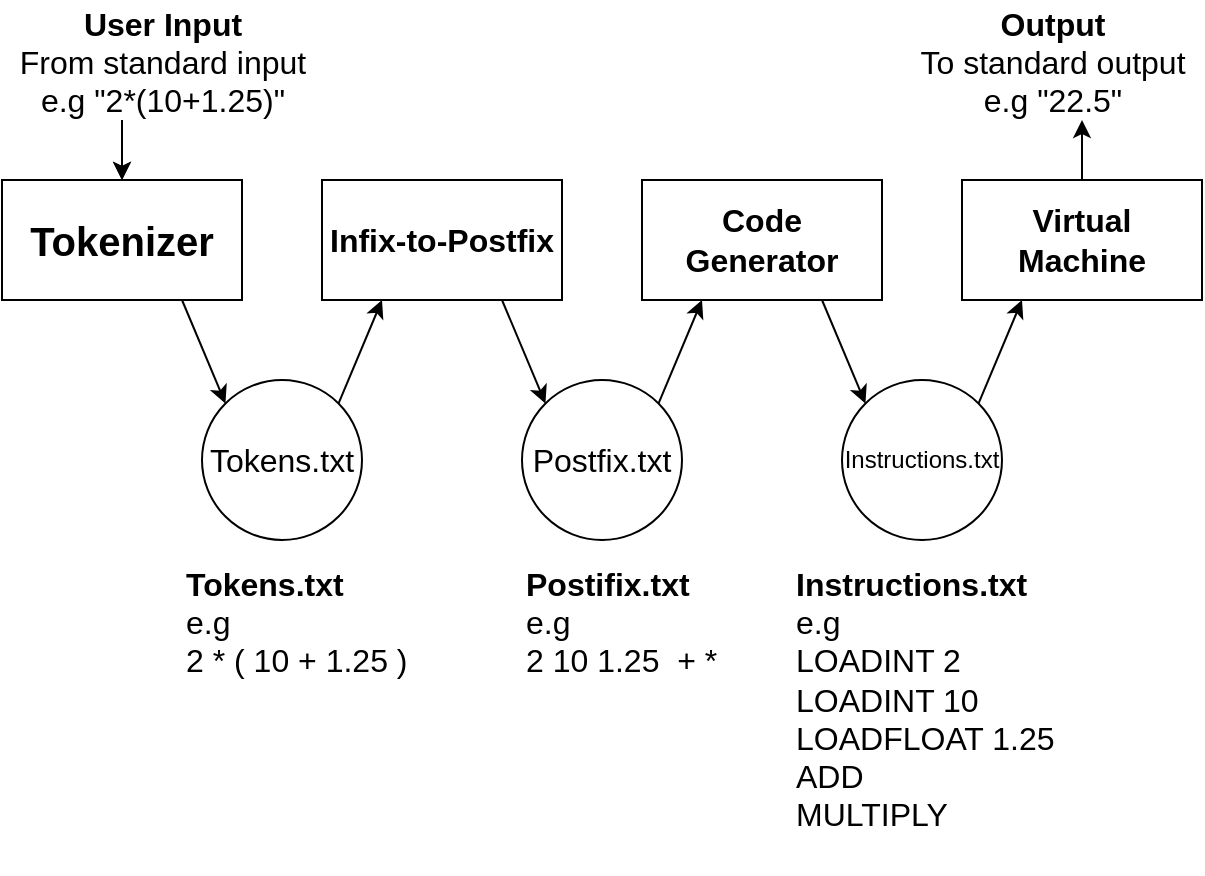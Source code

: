 <mxfile version="12.1.0" type="google" pages="1"><diagram id="Pe5rMQLioV1mu8cUXzJx" name="Page-1"><mxGraphModel dx="2062" dy="1126" grid="1" gridSize="10" guides="1" tooltips="1" connect="1" arrows="1" fold="1" page="1" pageScale="1" pageWidth="850" pageHeight="1100" math="0" shadow="0"><root><mxCell id="0"/><mxCell id="1" parent="0"/><mxCell id="aC5dsLfi64zR32fTI6Q--12" style="edgeStyle=none;rounded=0;orthogonalLoop=1;jettySize=auto;html=1;exitX=0.75;exitY=1;exitDx=0;exitDy=0;entryX=0;entryY=0;entryDx=0;entryDy=0;" edge="1" parent="1" source="aC5dsLfi64zR32fTI6Q--1" target="aC5dsLfi64zR32fTI6Q--5"><mxGeometry relative="1" as="geometry"/></mxCell><mxCell id="aC5dsLfi64zR32fTI6Q--1" value="&lt;b&gt;&lt;font style=&quot;font-size: 20px&quot;&gt;Tokenizer&lt;/font&gt;&lt;/b&gt;" style="rounded=0;whiteSpace=wrap;html=1;" vertex="1" parent="1"><mxGeometry x="120" y="260" width="120" height="60" as="geometry"/></mxCell><mxCell id="aC5dsLfi64zR32fTI6Q--14" style="edgeStyle=none;rounded=0;orthogonalLoop=1;jettySize=auto;html=1;exitX=0.75;exitY=1;exitDx=0;exitDy=0;entryX=0;entryY=0;entryDx=0;entryDy=0;" edge="1" parent="1" source="aC5dsLfi64zR32fTI6Q--2" target="aC5dsLfi64zR32fTI6Q--6"><mxGeometry relative="1" as="geometry"/></mxCell><mxCell id="aC5dsLfi64zR32fTI6Q--2" value="&lt;b&gt;&lt;font style=&quot;font-size: 16px&quot;&gt;Infix-to-Postfix&lt;/font&gt;&lt;/b&gt;" style="rounded=0;whiteSpace=wrap;html=1;" vertex="1" parent="1"><mxGeometry x="280" y="260" width="120" height="60" as="geometry"/></mxCell><mxCell id="aC5dsLfi64zR32fTI6Q--16" style="edgeStyle=none;rounded=0;orthogonalLoop=1;jettySize=auto;html=1;exitX=0.75;exitY=1;exitDx=0;exitDy=0;entryX=0;entryY=0;entryDx=0;entryDy=0;" edge="1" parent="1" source="aC5dsLfi64zR32fTI6Q--3" target="aC5dsLfi64zR32fTI6Q--7"><mxGeometry relative="1" as="geometry"/></mxCell><mxCell id="aC5dsLfi64zR32fTI6Q--3" value="&lt;b&gt;&lt;font style=&quot;font-size: 16px&quot;&gt;Code Generator&lt;/font&gt;&lt;/b&gt;" style="rounded=0;whiteSpace=wrap;html=1;" vertex="1" parent="1"><mxGeometry x="440" y="260" width="120" height="60" as="geometry"/></mxCell><mxCell id="aC5dsLfi64zR32fTI6Q--18" style="edgeStyle=none;rounded=0;orthogonalLoop=1;jettySize=auto;html=1;exitX=0.5;exitY=0;exitDx=0;exitDy=0;" edge="1" parent="1" source="aC5dsLfi64zR32fTI6Q--4"><mxGeometry relative="1" as="geometry"><mxPoint x="660" y="230" as="targetPoint"/></mxGeometry></mxCell><mxCell id="aC5dsLfi64zR32fTI6Q--4" value="&lt;b&gt;&lt;font style=&quot;font-size: 16px&quot;&gt;Virtual&lt;br&gt;Machine&lt;br&gt;&lt;/font&gt;&lt;/b&gt;" style="rounded=0;whiteSpace=wrap;html=1;" vertex="1" parent="1"><mxGeometry x="600" y="260" width="120" height="60" as="geometry"/></mxCell><mxCell id="aC5dsLfi64zR32fTI6Q--13" style="edgeStyle=none;rounded=0;orthogonalLoop=1;jettySize=auto;html=1;exitX=1;exitY=0;exitDx=0;exitDy=0;entryX=0.25;entryY=1;entryDx=0;entryDy=0;" edge="1" parent="1" source="aC5dsLfi64zR32fTI6Q--5" target="aC5dsLfi64zR32fTI6Q--2"><mxGeometry relative="1" as="geometry"/></mxCell><mxCell id="aC5dsLfi64zR32fTI6Q--5" value="&lt;font style=&quot;font-size: 16px&quot;&gt;Tokens.txt&lt;/font&gt;" style="ellipse;whiteSpace=wrap;html=1;aspect=fixed;" vertex="1" parent="1"><mxGeometry x="220" y="360" width="80" height="80" as="geometry"/></mxCell><mxCell id="aC5dsLfi64zR32fTI6Q--15" style="edgeStyle=none;rounded=0;orthogonalLoop=1;jettySize=auto;html=1;exitX=1;exitY=0;exitDx=0;exitDy=0;entryX=0.25;entryY=1;entryDx=0;entryDy=0;" edge="1" parent="1" source="aC5dsLfi64zR32fTI6Q--6" target="aC5dsLfi64zR32fTI6Q--3"><mxGeometry relative="1" as="geometry"/></mxCell><mxCell id="aC5dsLfi64zR32fTI6Q--6" value="&lt;font style=&quot;font-size: 16px&quot;&gt;Postfix.txt&lt;/font&gt;" style="ellipse;whiteSpace=wrap;html=1;aspect=fixed;" vertex="1" parent="1"><mxGeometry x="380" y="360" width="80" height="80" as="geometry"/></mxCell><mxCell id="aC5dsLfi64zR32fTI6Q--17" style="rounded=0;orthogonalLoop=1;jettySize=auto;html=1;exitX=1;exitY=0;exitDx=0;exitDy=0;entryX=0.25;entryY=1;entryDx=0;entryDy=0;" edge="1" parent="1" source="aC5dsLfi64zR32fTI6Q--7" target="aC5dsLfi64zR32fTI6Q--4"><mxGeometry relative="1" as="geometry"/></mxCell><mxCell id="aC5dsLfi64zR32fTI6Q--7" value="&lt;font style=&quot;font-size: 12px&quot;&gt;Instructions.txt&lt;/font&gt;" style="ellipse;whiteSpace=wrap;html=1;aspect=fixed;" vertex="1" parent="1"><mxGeometry x="540" y="360" width="80" height="80" as="geometry"/></mxCell><mxCell id="aC5dsLfi64zR32fTI6Q--20" value="" style="endArrow=classic;html=1;" edge="1" parent="1" target="aC5dsLfi64zR32fTI6Q--1"><mxGeometry width="50" height="50" relative="1" as="geometry"><mxPoint x="180" y="230" as="sourcePoint"/><mxPoint x="210" y="170" as="targetPoint"/></mxGeometry></mxCell><mxCell id="aC5dsLfi64zR32fTI6Q--23" value="" style="edgeStyle=none;rounded=0;orthogonalLoop=1;jettySize=auto;html=1;" edge="1" parent="1" target="aC5dsLfi64zR32fTI6Q--1"><mxGeometry relative="1" as="geometry"><mxPoint x="180" y="240" as="sourcePoint"/></mxGeometry></mxCell><mxCell id="aC5dsLfi64zR32fTI6Q--21" value="&lt;font style=&quot;font-size: 16px&quot;&gt;&lt;b style=&quot;font-size: 16px&quot;&gt;User Input&lt;/b&gt;&lt;br&gt;&lt;font style=&quot;font-size: 16px&quot;&gt;From standard input&lt;/font&gt;&lt;br&gt;e.g &quot;2*(10+1.25)&quot;&lt;br&gt;&lt;/font&gt;" style="text;html=1;resizable=0;points=[];autosize=1;align=center;verticalAlign=top;spacingTop=-4;" vertex="1" parent="1"><mxGeometry x="120" y="170" width="160" height="50" as="geometry"/></mxCell><mxCell id="aC5dsLfi64zR32fTI6Q--22" value="&lt;font style=&quot;font-size: 16px&quot;&gt;&lt;b&gt;&lt;font style=&quot;font-size: 16px&quot;&gt;Output&lt;/font&gt;&lt;/b&gt;&lt;br&gt;To standard output&lt;br&gt;e.g &quot;22.5&quot;&lt;br&gt;&lt;/font&gt;" style="text;html=1;resizable=0;points=[];autosize=1;align=center;verticalAlign=top;spacingTop=-4;" vertex="1" parent="1"><mxGeometry x="570" y="170" width="150" height="50" as="geometry"/></mxCell><mxCell id="aC5dsLfi64zR32fTI6Q--24" value="&lt;font style=&quot;font-size: 16px&quot;&gt;&lt;b&gt;&lt;font style=&quot;font-size: 16px&quot;&gt;Instructions.txt&lt;/font&gt;&lt;/b&gt;&lt;br&gt;e.g&amp;nbsp;&lt;br&gt;LOADINT 2&lt;br&gt;LOADINT 10&lt;br&gt;LOADFLOAT 1.25&lt;br&gt;ADD&lt;br&gt;MULTIPLY&lt;br&gt;&lt;br&gt;&lt;/font&gt;" style="text;html=1;resizable=0;points=[];autosize=1;align=left;verticalAlign=top;spacingTop=-4;" vertex="1" parent="1"><mxGeometry x="515" y="450" width="140" height="120" as="geometry"/></mxCell><mxCell id="aC5dsLfi64zR32fTI6Q--30" value="&lt;font style=&quot;font-size: 16px&quot;&gt;&lt;b&gt;&lt;font style=&quot;font-size: 16px&quot;&gt;Postifix.txt&lt;/font&gt;&lt;/b&gt;&lt;br&gt;e.g&lt;br&gt;2 10 1.25&amp;nbsp; + *&amp;nbsp;&lt;/font&gt;" style="text;html=1;resizable=0;points=[];autosize=1;align=left;verticalAlign=top;spacingTop=-4;" vertex="1" parent="1"><mxGeometry x="380" y="450" width="120" height="50" as="geometry"/></mxCell><mxCell id="aC5dsLfi64zR32fTI6Q--31" value="&lt;font style=&quot;font-size: 16px&quot;&gt;&lt;b&gt;&lt;font style=&quot;font-size: 16px&quot;&gt;Tokens.txt&lt;/font&gt;&lt;br&gt;&lt;/b&gt;e.g&lt;br&gt;2 * ( 10 + 1.25 )&lt;/font&gt;" style="text;html=1;resizable=0;points=[];autosize=1;align=left;verticalAlign=top;spacingTop=-4;" vertex="1" parent="1"><mxGeometry x="210" y="450" width="130" height="50" as="geometry"/></mxCell></root></mxGraphModel></diagram></mxfile>